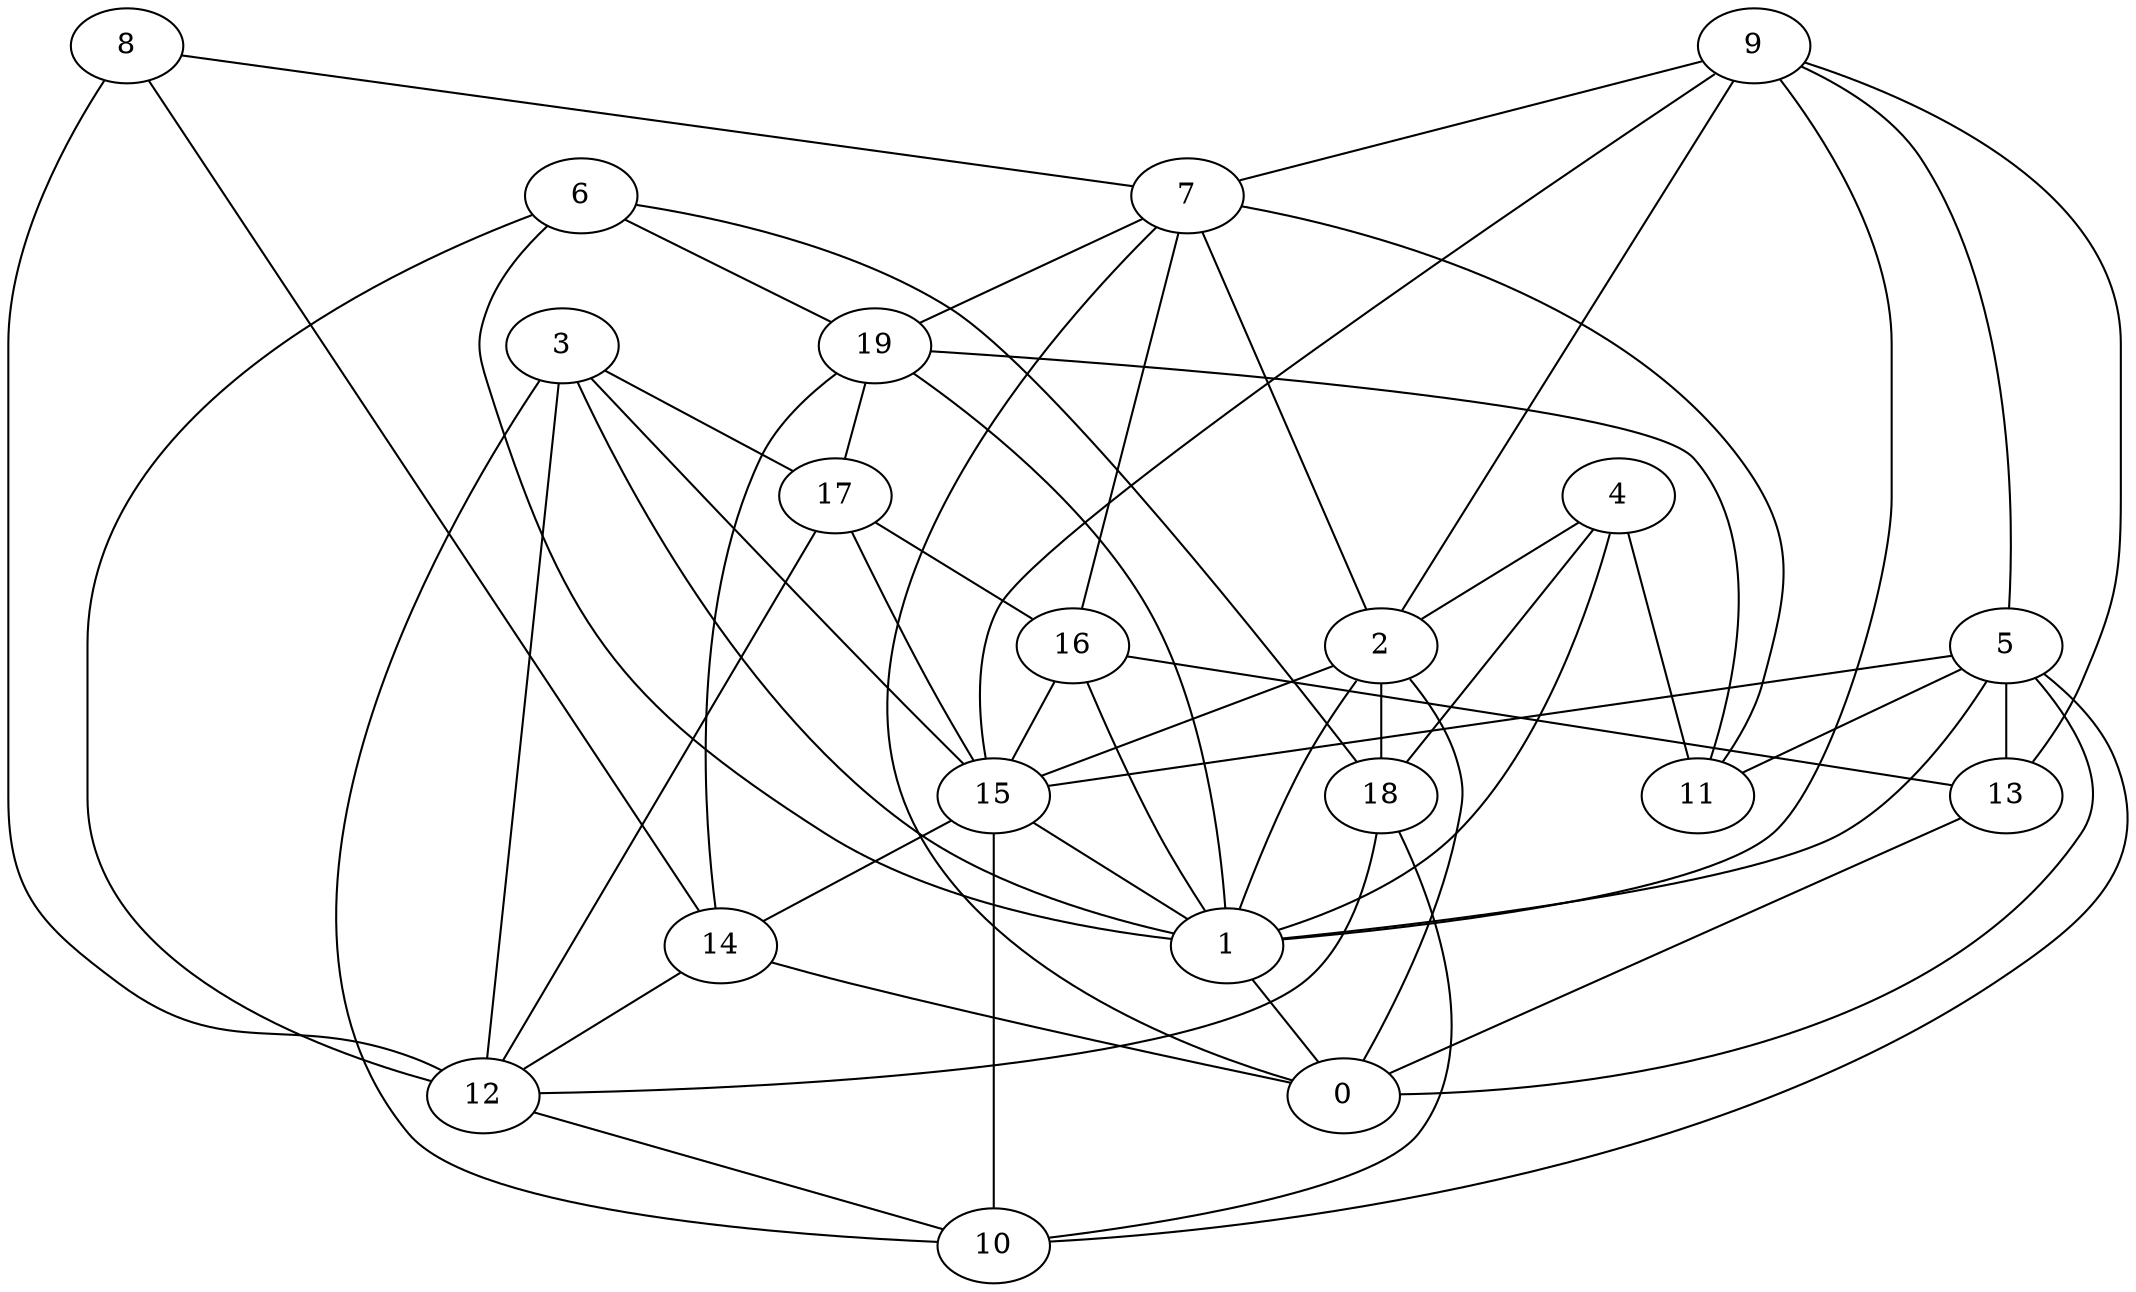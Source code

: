 digraph GG_graph {

subgraph G_graph {
edge [color = black]
"3" -> "17" [dir = none]
"3" -> "15" [dir = none]
"3" -> "10" [dir = none]
"3" -> "1" [dir = none]
"3" -> "12" [dir = none]
"16" -> "15" [dir = none]
"16" -> "1" [dir = none]
"16" -> "13" [dir = none]
"15" -> "1" [dir = none]
"15" -> "10" [dir = none]
"15" -> "14" [dir = none]
"13" -> "0" [dir = none]
"12" -> "10" [dir = none]
"5" -> "1" [dir = none]
"5" -> "10" [dir = none]
"5" -> "0" [dir = none]
"5" -> "15" [dir = none]
"5" -> "11" [dir = none]
"5" -> "13" [dir = none]
"9" -> "2" [dir = none]
"9" -> "5" [dir = none]
"9" -> "1" [dir = none]
"9" -> "13" [dir = none]
"9" -> "7" [dir = none]
"9" -> "15" [dir = none]
"1" -> "0" [dir = none]
"2" -> "1" [dir = none]
"2" -> "18" [dir = none]
"2" -> "0" [dir = none]
"2" -> "15" [dir = none]
"6" -> "12" [dir = none]
"6" -> "19" [dir = none]
"6" -> "1" [dir = none]
"6" -> "18" [dir = none]
"19" -> "11" [dir = none]
"19" -> "1" [dir = none]
"19" -> "17" [dir = none]
"19" -> "14" [dir = none]
"4" -> "11" [dir = none]
"4" -> "18" [dir = none]
"4" -> "1" [dir = none]
"4" -> "2" [dir = none]
"18" -> "12" [dir = none]
"18" -> "10" [dir = none]
"14" -> "12" [dir = none]
"14" -> "0" [dir = none]
"7" -> "0" [dir = none]
"7" -> "11" [dir = none]
"7" -> "16" [dir = none]
"7" -> "19" [dir = none]
"7" -> "2" [dir = none]
"17" -> "12" [dir = none]
"17" -> "15" [dir = none]
"17" -> "16" [dir = none]
"8" -> "14" [dir = none]
"8" -> "7" [dir = none]
"8" -> "12" [dir = none]
}

}
